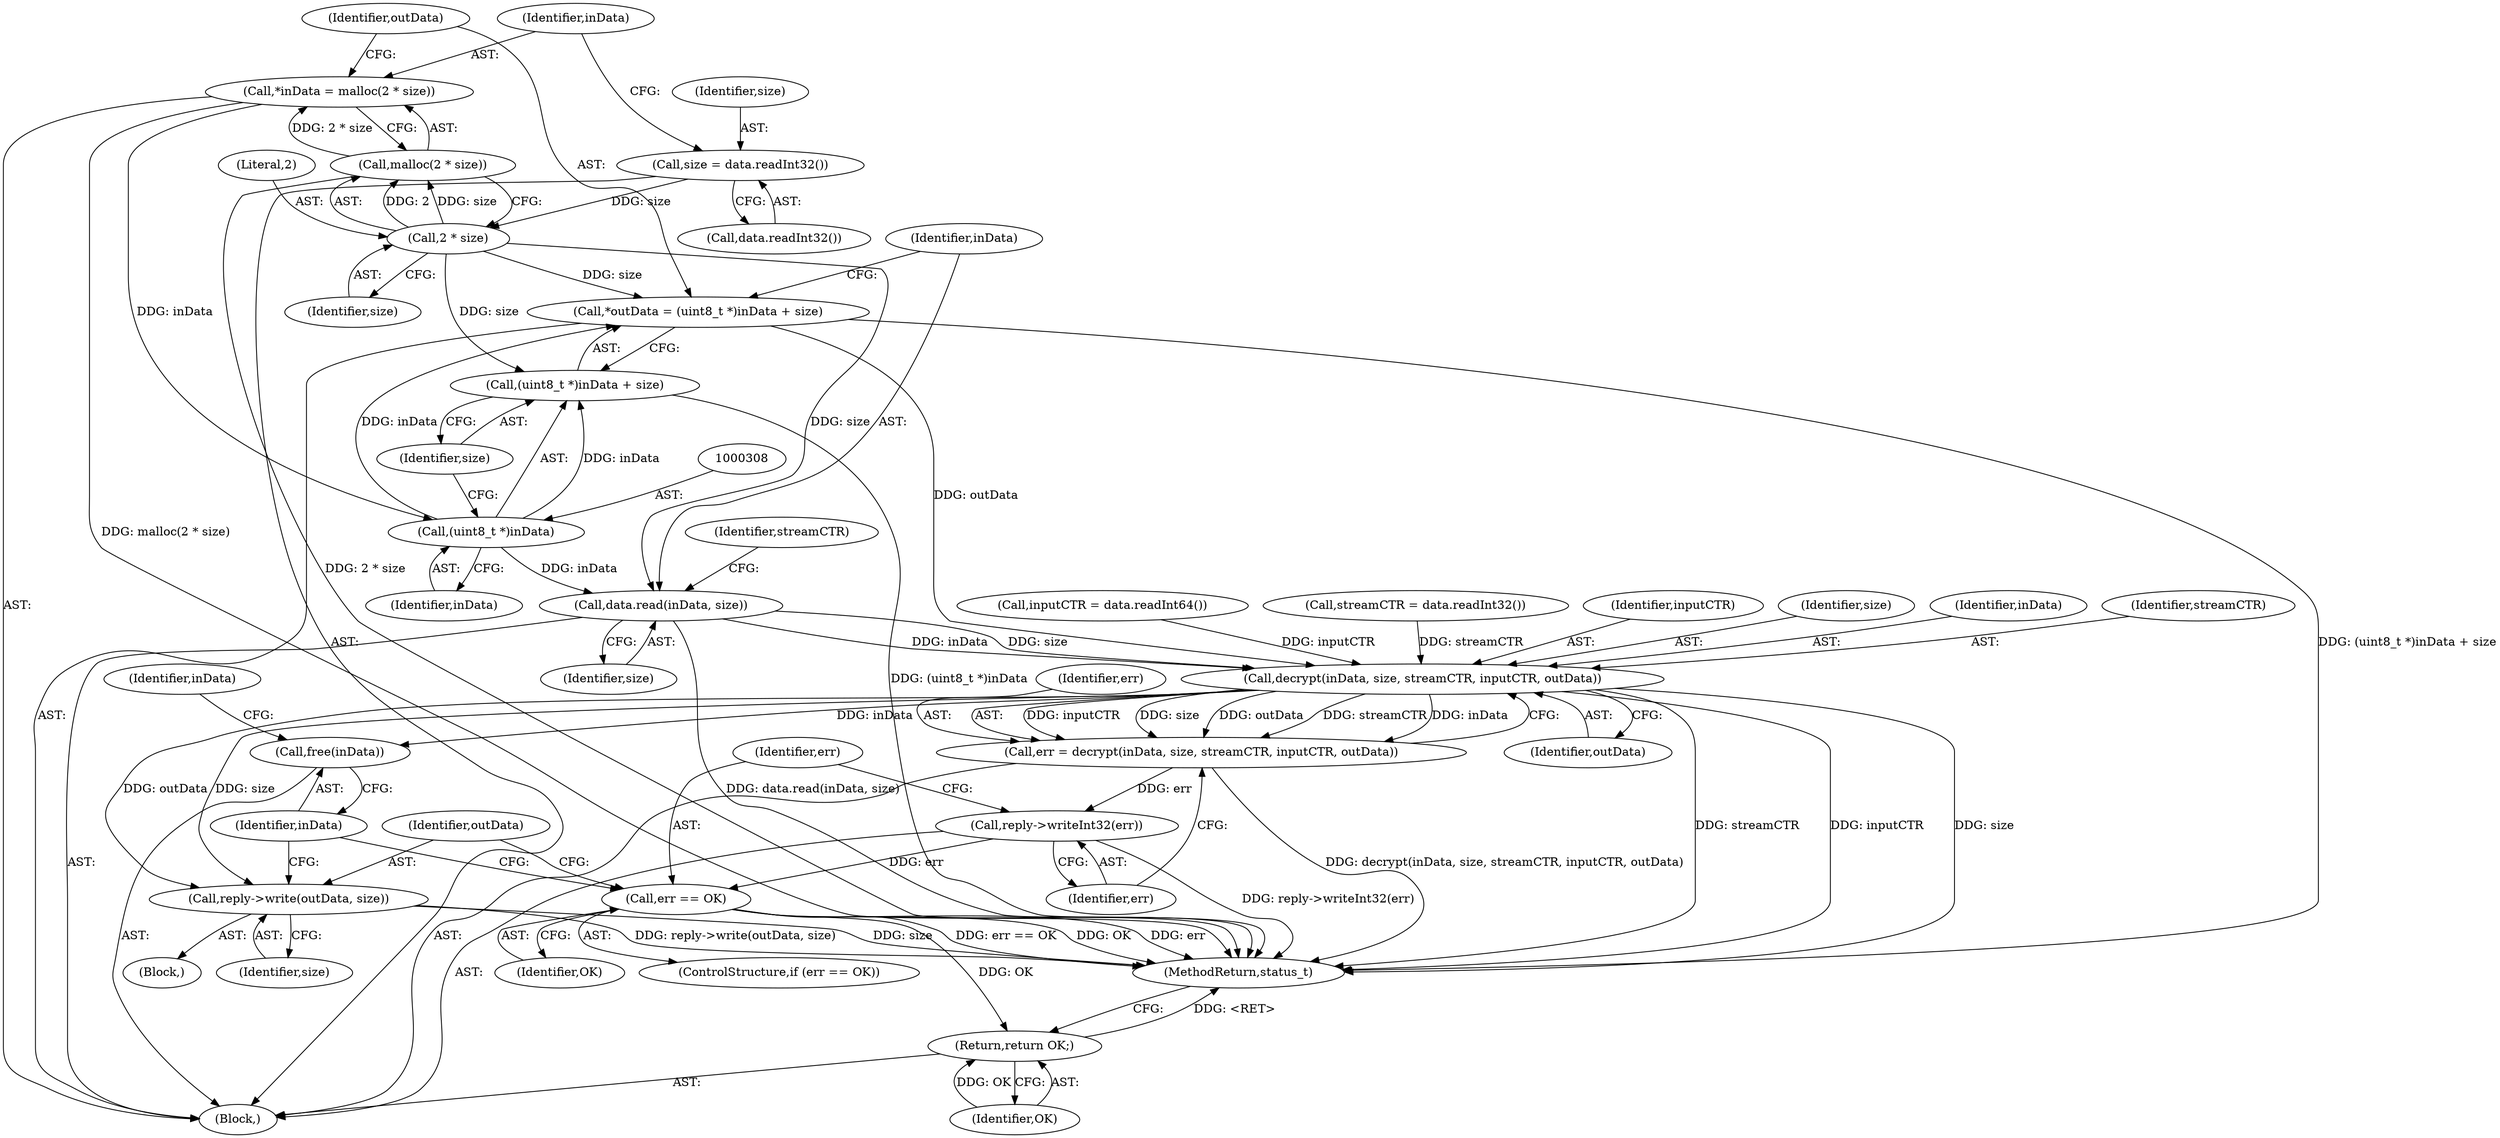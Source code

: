 digraph "0_Android_c82e31a7039a03dca7b37c65b7890ba5c1e18ced@API" {
"1000297" [label="(Call,*inData = malloc(2 * size))"];
"1000299" [label="(Call,malloc(2 * size))"];
"1000300" [label="(Call,2 * size)"];
"1000293" [label="(Call,size = data.readInt32())"];
"1000307" [label="(Call,(uint8_t *)inData)"];
"1000304" [label="(Call,*outData = (uint8_t *)inData + size)"];
"1000325" [label="(Call,decrypt(inData, size, streamCTR, inputCTR, outData))"];
"1000323" [label="(Call,err = decrypt(inData, size, streamCTR, inputCTR, outData))"];
"1000331" [label="(Call,reply->writeInt32(err))"];
"1000334" [label="(Call,err == OK)"];
"1000348" [label="(Return,return OK;)"];
"1000338" [label="(Call,reply->write(outData, size))"];
"1000341" [label="(Call,free(inData))"];
"1000306" [label="(Call,(uint8_t *)inData + size)"];
"1000311" [label="(Call,data.read(inData, size))"];
"1000310" [label="(Identifier,size)"];
"1000331" [label="(Call,reply->writeInt32(err))"];
"1000301" [label="(Literal,2)"];
"1000335" [label="(Identifier,err)"];
"1000324" [label="(Identifier,err)"];
"1000342" [label="(Identifier,inData)"];
"1000337" [label="(Block,)"];
"1000298" [label="(Identifier,inData)"];
"1000297" [label="(Call,*inData = malloc(2 * size))"];
"1000344" [label="(Identifier,inData)"];
"1000311" [label="(Call,data.read(inData, size))"];
"1000319" [label="(Call,inputCTR = data.readInt64())"];
"1000295" [label="(Call,data.readInt32())"];
"1000315" [label="(Call,streamCTR = data.readInt32())"];
"1000336" [label="(Identifier,OK)"];
"1000291" [label="(Block,)"];
"1000325" [label="(Call,decrypt(inData, size, streamCTR, inputCTR, outData))"];
"1000348" [label="(Return,return OK;)"];
"1000329" [label="(Identifier,inputCTR)"];
"1000340" [label="(Identifier,size)"];
"1000309" [label="(Identifier,inData)"];
"1000357" [label="(MethodReturn,status_t)"];
"1000327" [label="(Identifier,size)"];
"1000293" [label="(Call,size = data.readInt32())"];
"1000339" [label="(Identifier,outData)"];
"1000307" [label="(Call,(uint8_t *)inData)"];
"1000306" [label="(Call,(uint8_t *)inData + size)"];
"1000300" [label="(Call,2 * size)"];
"1000334" [label="(Call,err == OK)"];
"1000349" [label="(Identifier,OK)"];
"1000323" [label="(Call,err = decrypt(inData, size, streamCTR, inputCTR, outData))"];
"1000304" [label="(Call,*outData = (uint8_t *)inData + size)"];
"1000312" [label="(Identifier,inData)"];
"1000341" [label="(Call,free(inData))"];
"1000326" [label="(Identifier,inData)"];
"1000313" [label="(Identifier,size)"];
"1000316" [label="(Identifier,streamCTR)"];
"1000299" [label="(Call,malloc(2 * size))"];
"1000305" [label="(Identifier,outData)"];
"1000302" [label="(Identifier,size)"];
"1000294" [label="(Identifier,size)"];
"1000338" [label="(Call,reply->write(outData, size))"];
"1000330" [label="(Identifier,outData)"];
"1000332" [label="(Identifier,err)"];
"1000333" [label="(ControlStructure,if (err == OK))"];
"1000328" [label="(Identifier,streamCTR)"];
"1000297" -> "1000291"  [label="AST: "];
"1000297" -> "1000299"  [label="CFG: "];
"1000298" -> "1000297"  [label="AST: "];
"1000299" -> "1000297"  [label="AST: "];
"1000305" -> "1000297"  [label="CFG: "];
"1000297" -> "1000357"  [label="DDG: malloc(2 * size)"];
"1000299" -> "1000297"  [label="DDG: 2 * size"];
"1000297" -> "1000307"  [label="DDG: inData"];
"1000299" -> "1000300"  [label="CFG: "];
"1000300" -> "1000299"  [label="AST: "];
"1000299" -> "1000357"  [label="DDG: 2 * size"];
"1000300" -> "1000299"  [label="DDG: 2"];
"1000300" -> "1000299"  [label="DDG: size"];
"1000300" -> "1000302"  [label="CFG: "];
"1000301" -> "1000300"  [label="AST: "];
"1000302" -> "1000300"  [label="AST: "];
"1000293" -> "1000300"  [label="DDG: size"];
"1000300" -> "1000304"  [label="DDG: size"];
"1000300" -> "1000306"  [label="DDG: size"];
"1000300" -> "1000311"  [label="DDG: size"];
"1000293" -> "1000291"  [label="AST: "];
"1000293" -> "1000295"  [label="CFG: "];
"1000294" -> "1000293"  [label="AST: "];
"1000295" -> "1000293"  [label="AST: "];
"1000298" -> "1000293"  [label="CFG: "];
"1000307" -> "1000306"  [label="AST: "];
"1000307" -> "1000309"  [label="CFG: "];
"1000308" -> "1000307"  [label="AST: "];
"1000309" -> "1000307"  [label="AST: "];
"1000310" -> "1000307"  [label="CFG: "];
"1000307" -> "1000304"  [label="DDG: inData"];
"1000307" -> "1000306"  [label="DDG: inData"];
"1000307" -> "1000311"  [label="DDG: inData"];
"1000304" -> "1000291"  [label="AST: "];
"1000304" -> "1000306"  [label="CFG: "];
"1000305" -> "1000304"  [label="AST: "];
"1000306" -> "1000304"  [label="AST: "];
"1000312" -> "1000304"  [label="CFG: "];
"1000304" -> "1000357"  [label="DDG: (uint8_t *)inData + size"];
"1000304" -> "1000325"  [label="DDG: outData"];
"1000325" -> "1000323"  [label="AST: "];
"1000325" -> "1000330"  [label="CFG: "];
"1000326" -> "1000325"  [label="AST: "];
"1000327" -> "1000325"  [label="AST: "];
"1000328" -> "1000325"  [label="AST: "];
"1000329" -> "1000325"  [label="AST: "];
"1000330" -> "1000325"  [label="AST: "];
"1000323" -> "1000325"  [label="CFG: "];
"1000325" -> "1000357"  [label="DDG: streamCTR"];
"1000325" -> "1000357"  [label="DDG: inputCTR"];
"1000325" -> "1000357"  [label="DDG: size"];
"1000325" -> "1000323"  [label="DDG: inputCTR"];
"1000325" -> "1000323"  [label="DDG: size"];
"1000325" -> "1000323"  [label="DDG: outData"];
"1000325" -> "1000323"  [label="DDG: streamCTR"];
"1000325" -> "1000323"  [label="DDG: inData"];
"1000311" -> "1000325"  [label="DDG: inData"];
"1000311" -> "1000325"  [label="DDG: size"];
"1000315" -> "1000325"  [label="DDG: streamCTR"];
"1000319" -> "1000325"  [label="DDG: inputCTR"];
"1000325" -> "1000338"  [label="DDG: outData"];
"1000325" -> "1000338"  [label="DDG: size"];
"1000325" -> "1000341"  [label="DDG: inData"];
"1000323" -> "1000291"  [label="AST: "];
"1000324" -> "1000323"  [label="AST: "];
"1000332" -> "1000323"  [label="CFG: "];
"1000323" -> "1000357"  [label="DDG: decrypt(inData, size, streamCTR, inputCTR, outData)"];
"1000323" -> "1000331"  [label="DDG: err"];
"1000331" -> "1000291"  [label="AST: "];
"1000331" -> "1000332"  [label="CFG: "];
"1000332" -> "1000331"  [label="AST: "];
"1000335" -> "1000331"  [label="CFG: "];
"1000331" -> "1000357"  [label="DDG: reply->writeInt32(err)"];
"1000331" -> "1000334"  [label="DDG: err"];
"1000334" -> "1000333"  [label="AST: "];
"1000334" -> "1000336"  [label="CFG: "];
"1000335" -> "1000334"  [label="AST: "];
"1000336" -> "1000334"  [label="AST: "];
"1000339" -> "1000334"  [label="CFG: "];
"1000342" -> "1000334"  [label="CFG: "];
"1000334" -> "1000357"  [label="DDG: err == OK"];
"1000334" -> "1000357"  [label="DDG: OK"];
"1000334" -> "1000357"  [label="DDG: err"];
"1000334" -> "1000348"  [label="DDG: OK"];
"1000348" -> "1000291"  [label="AST: "];
"1000348" -> "1000349"  [label="CFG: "];
"1000349" -> "1000348"  [label="AST: "];
"1000357" -> "1000348"  [label="CFG: "];
"1000348" -> "1000357"  [label="DDG: <RET>"];
"1000349" -> "1000348"  [label="DDG: OK"];
"1000338" -> "1000337"  [label="AST: "];
"1000338" -> "1000340"  [label="CFG: "];
"1000339" -> "1000338"  [label="AST: "];
"1000340" -> "1000338"  [label="AST: "];
"1000342" -> "1000338"  [label="CFG: "];
"1000338" -> "1000357"  [label="DDG: reply->write(outData, size)"];
"1000338" -> "1000357"  [label="DDG: size"];
"1000341" -> "1000291"  [label="AST: "];
"1000341" -> "1000342"  [label="CFG: "];
"1000342" -> "1000341"  [label="AST: "];
"1000344" -> "1000341"  [label="CFG: "];
"1000306" -> "1000310"  [label="CFG: "];
"1000310" -> "1000306"  [label="AST: "];
"1000306" -> "1000357"  [label="DDG: (uint8_t *)inData"];
"1000311" -> "1000291"  [label="AST: "];
"1000311" -> "1000313"  [label="CFG: "];
"1000312" -> "1000311"  [label="AST: "];
"1000313" -> "1000311"  [label="AST: "];
"1000316" -> "1000311"  [label="CFG: "];
"1000311" -> "1000357"  [label="DDG: data.read(inData, size)"];
}
